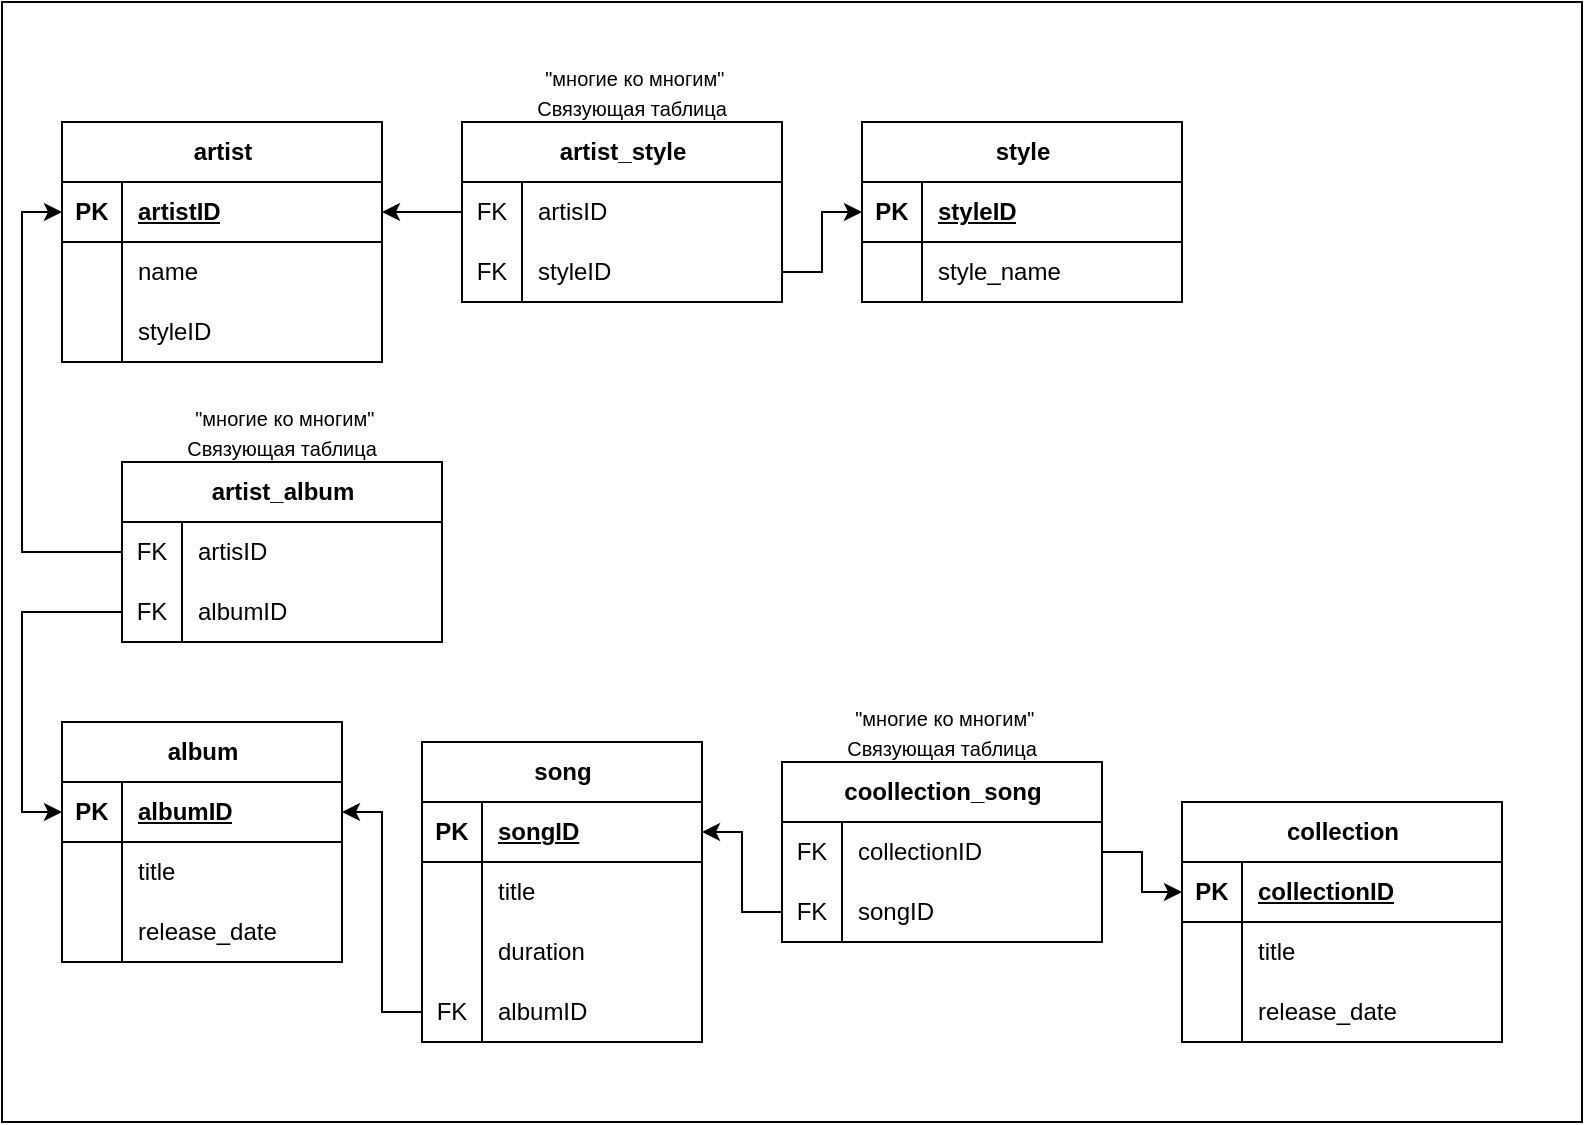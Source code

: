 <mxfile version="26.0.10">
  <diagram name="Страница — 1" id="JAW0897HmN7RLwxoVwrT">
    <mxGraphModel dx="1194" dy="678" grid="1" gridSize="10" guides="1" tooltips="1" connect="1" arrows="1" fold="1" page="1" pageScale="1" pageWidth="827" pageHeight="1169" math="0" shadow="0">
      <root>
        <mxCell id="0" />
        <mxCell id="1" parent="0" />
        <mxCell id="XMShbeSySkHBFc5uST0a-110" value="" style="rounded=0;whiteSpace=wrap;html=1;" parent="1" vertex="1">
          <mxGeometry x="10" y="20" width="790" height="560" as="geometry" />
        </mxCell>
        <mxCell id="XMShbeSySkHBFc5uST0a-1" value="album" style="shape=table;startSize=30;container=1;collapsible=1;childLayout=tableLayout;fixedRows=1;rowLines=0;fontStyle=1;align=center;resizeLast=1;html=1;" parent="1" vertex="1">
          <mxGeometry x="40" y="380" width="140" height="120" as="geometry" />
        </mxCell>
        <mxCell id="XMShbeSySkHBFc5uST0a-2" value="" style="shape=tableRow;horizontal=0;startSize=0;swimlaneHead=0;swimlaneBody=0;fillColor=none;collapsible=0;dropTarget=0;points=[[0,0.5],[1,0.5]];portConstraint=eastwest;top=0;left=0;right=0;bottom=1;" parent="XMShbeSySkHBFc5uST0a-1" vertex="1">
          <mxGeometry y="30" width="140" height="30" as="geometry" />
        </mxCell>
        <mxCell id="XMShbeSySkHBFc5uST0a-3" value="PK" style="shape=partialRectangle;connectable=0;fillColor=none;top=0;left=0;bottom=0;right=0;fontStyle=1;overflow=hidden;whiteSpace=wrap;html=1;" parent="XMShbeSySkHBFc5uST0a-2" vertex="1">
          <mxGeometry width="30" height="30" as="geometry">
            <mxRectangle width="30" height="30" as="alternateBounds" />
          </mxGeometry>
        </mxCell>
        <mxCell id="XMShbeSySkHBFc5uST0a-4" value="albumID" style="shape=partialRectangle;connectable=0;fillColor=none;top=0;left=0;bottom=0;right=0;align=left;spacingLeft=6;fontStyle=5;overflow=hidden;whiteSpace=wrap;html=1;" parent="XMShbeSySkHBFc5uST0a-2" vertex="1">
          <mxGeometry x="30" width="110" height="30" as="geometry">
            <mxRectangle width="110" height="30" as="alternateBounds" />
          </mxGeometry>
        </mxCell>
        <mxCell id="XMShbeSySkHBFc5uST0a-5" value="" style="shape=tableRow;horizontal=0;startSize=0;swimlaneHead=0;swimlaneBody=0;fillColor=none;collapsible=0;dropTarget=0;points=[[0,0.5],[1,0.5]];portConstraint=eastwest;top=0;left=0;right=0;bottom=0;" parent="XMShbeSySkHBFc5uST0a-1" vertex="1">
          <mxGeometry y="60" width="140" height="30" as="geometry" />
        </mxCell>
        <mxCell id="XMShbeSySkHBFc5uST0a-6" value="" style="shape=partialRectangle;connectable=0;fillColor=none;top=0;left=0;bottom=0;right=0;editable=1;overflow=hidden;whiteSpace=wrap;html=1;" parent="XMShbeSySkHBFc5uST0a-5" vertex="1">
          <mxGeometry width="30" height="30" as="geometry">
            <mxRectangle width="30" height="30" as="alternateBounds" />
          </mxGeometry>
        </mxCell>
        <mxCell id="XMShbeSySkHBFc5uST0a-7" value="title" style="shape=partialRectangle;connectable=0;fillColor=none;top=0;left=0;bottom=0;right=0;align=left;spacingLeft=6;overflow=hidden;whiteSpace=wrap;html=1;" parent="XMShbeSySkHBFc5uST0a-5" vertex="1">
          <mxGeometry x="30" width="110" height="30" as="geometry">
            <mxRectangle width="110" height="30" as="alternateBounds" />
          </mxGeometry>
        </mxCell>
        <mxCell id="XMShbeSySkHBFc5uST0a-8" value="" style="shape=tableRow;horizontal=0;startSize=0;swimlaneHead=0;swimlaneBody=0;fillColor=none;collapsible=0;dropTarget=0;points=[[0,0.5],[1,0.5]];portConstraint=eastwest;top=0;left=0;right=0;bottom=0;" parent="XMShbeSySkHBFc5uST0a-1" vertex="1">
          <mxGeometry y="90" width="140" height="30" as="geometry" />
        </mxCell>
        <mxCell id="XMShbeSySkHBFc5uST0a-9" value="" style="shape=partialRectangle;connectable=0;fillColor=none;top=0;left=0;bottom=0;right=0;editable=1;overflow=hidden;whiteSpace=wrap;html=1;" parent="XMShbeSySkHBFc5uST0a-8" vertex="1">
          <mxGeometry width="30" height="30" as="geometry">
            <mxRectangle width="30" height="30" as="alternateBounds" />
          </mxGeometry>
        </mxCell>
        <mxCell id="XMShbeSySkHBFc5uST0a-10" value="release_date" style="shape=partialRectangle;connectable=0;fillColor=none;top=0;left=0;bottom=0;right=0;align=left;spacingLeft=6;overflow=hidden;whiteSpace=wrap;html=1;" parent="XMShbeSySkHBFc5uST0a-8" vertex="1">
          <mxGeometry x="30" width="110" height="30" as="geometry">
            <mxRectangle width="110" height="30" as="alternateBounds" />
          </mxGeometry>
        </mxCell>
        <mxCell id="XMShbeSySkHBFc5uST0a-14" value="style" style="shape=table;startSize=30;container=1;collapsible=1;childLayout=tableLayout;fixedRows=1;rowLines=0;fontStyle=1;align=center;resizeLast=1;html=1;" parent="1" vertex="1">
          <mxGeometry x="440" y="80" width="160" height="90" as="geometry" />
        </mxCell>
        <mxCell id="XMShbeSySkHBFc5uST0a-15" value="" style="shape=tableRow;horizontal=0;startSize=0;swimlaneHead=0;swimlaneBody=0;fillColor=none;collapsible=0;dropTarget=0;points=[[0,0.5],[1,0.5]];portConstraint=eastwest;top=0;left=0;right=0;bottom=1;" parent="XMShbeSySkHBFc5uST0a-14" vertex="1">
          <mxGeometry y="30" width="160" height="30" as="geometry" />
        </mxCell>
        <mxCell id="XMShbeSySkHBFc5uST0a-16" value="PK" style="shape=partialRectangle;connectable=0;fillColor=none;top=0;left=0;bottom=0;right=0;fontStyle=1;overflow=hidden;whiteSpace=wrap;html=1;" parent="XMShbeSySkHBFc5uST0a-15" vertex="1">
          <mxGeometry width="30" height="30" as="geometry">
            <mxRectangle width="30" height="30" as="alternateBounds" />
          </mxGeometry>
        </mxCell>
        <mxCell id="XMShbeSySkHBFc5uST0a-17" value="styleID" style="shape=partialRectangle;connectable=0;fillColor=none;top=0;left=0;bottom=0;right=0;align=left;spacingLeft=6;fontStyle=5;overflow=hidden;whiteSpace=wrap;html=1;" parent="XMShbeSySkHBFc5uST0a-15" vertex="1">
          <mxGeometry x="30" width="130" height="30" as="geometry">
            <mxRectangle width="130" height="30" as="alternateBounds" />
          </mxGeometry>
        </mxCell>
        <mxCell id="XMShbeSySkHBFc5uST0a-18" value="" style="shape=tableRow;horizontal=0;startSize=0;swimlaneHead=0;swimlaneBody=0;fillColor=none;collapsible=0;dropTarget=0;points=[[0,0.5],[1,0.5]];portConstraint=eastwest;top=0;left=0;right=0;bottom=0;" parent="XMShbeSySkHBFc5uST0a-14" vertex="1">
          <mxGeometry y="60" width="160" height="30" as="geometry" />
        </mxCell>
        <mxCell id="XMShbeSySkHBFc5uST0a-19" value="" style="shape=partialRectangle;connectable=0;fillColor=none;top=0;left=0;bottom=0;right=0;editable=1;overflow=hidden;whiteSpace=wrap;html=1;" parent="XMShbeSySkHBFc5uST0a-18" vertex="1">
          <mxGeometry width="30" height="30" as="geometry">
            <mxRectangle width="30" height="30" as="alternateBounds" />
          </mxGeometry>
        </mxCell>
        <mxCell id="XMShbeSySkHBFc5uST0a-20" value="style_name" style="shape=partialRectangle;connectable=0;fillColor=none;top=0;left=0;bottom=0;right=0;align=left;spacingLeft=6;overflow=hidden;whiteSpace=wrap;html=1;" parent="XMShbeSySkHBFc5uST0a-18" vertex="1">
          <mxGeometry x="30" width="130" height="30" as="geometry">
            <mxRectangle width="130" height="30" as="alternateBounds" />
          </mxGeometry>
        </mxCell>
        <mxCell id="XMShbeSySkHBFc5uST0a-24" value="artist" style="shape=table;startSize=30;container=1;collapsible=1;childLayout=tableLayout;fixedRows=1;rowLines=0;fontStyle=1;align=center;resizeLast=1;html=1;" parent="1" vertex="1">
          <mxGeometry x="40" y="80" width="160" height="120" as="geometry" />
        </mxCell>
        <mxCell id="XMShbeSySkHBFc5uST0a-25" value="" style="shape=tableRow;horizontal=0;startSize=0;swimlaneHead=0;swimlaneBody=0;fillColor=none;collapsible=0;dropTarget=0;points=[[0,0.5],[1,0.5]];portConstraint=eastwest;top=0;left=0;right=0;bottom=1;" parent="XMShbeSySkHBFc5uST0a-24" vertex="1">
          <mxGeometry y="30" width="160" height="30" as="geometry" />
        </mxCell>
        <mxCell id="XMShbeSySkHBFc5uST0a-26" value="PK" style="shape=partialRectangle;connectable=0;fillColor=none;top=0;left=0;bottom=0;right=0;fontStyle=1;overflow=hidden;whiteSpace=wrap;html=1;" parent="XMShbeSySkHBFc5uST0a-25" vertex="1">
          <mxGeometry width="30" height="30" as="geometry">
            <mxRectangle width="30" height="30" as="alternateBounds" />
          </mxGeometry>
        </mxCell>
        <mxCell id="XMShbeSySkHBFc5uST0a-27" value="artistID" style="shape=partialRectangle;connectable=0;fillColor=none;top=0;left=0;bottom=0;right=0;align=left;spacingLeft=6;fontStyle=5;overflow=hidden;whiteSpace=wrap;html=1;" parent="XMShbeSySkHBFc5uST0a-25" vertex="1">
          <mxGeometry x="30" width="130" height="30" as="geometry">
            <mxRectangle width="130" height="30" as="alternateBounds" />
          </mxGeometry>
        </mxCell>
        <mxCell id="XMShbeSySkHBFc5uST0a-28" value="" style="shape=tableRow;horizontal=0;startSize=0;swimlaneHead=0;swimlaneBody=0;fillColor=none;collapsible=0;dropTarget=0;points=[[0,0.5],[1,0.5]];portConstraint=eastwest;top=0;left=0;right=0;bottom=0;" parent="XMShbeSySkHBFc5uST0a-24" vertex="1">
          <mxGeometry y="60" width="160" height="30" as="geometry" />
        </mxCell>
        <mxCell id="XMShbeSySkHBFc5uST0a-29" value="" style="shape=partialRectangle;connectable=0;fillColor=none;top=0;left=0;bottom=0;right=0;editable=1;overflow=hidden;whiteSpace=wrap;html=1;" parent="XMShbeSySkHBFc5uST0a-28" vertex="1">
          <mxGeometry width="30" height="30" as="geometry">
            <mxRectangle width="30" height="30" as="alternateBounds" />
          </mxGeometry>
        </mxCell>
        <mxCell id="XMShbeSySkHBFc5uST0a-30" value="name" style="shape=partialRectangle;connectable=0;fillColor=none;top=0;left=0;bottom=0;right=0;align=left;spacingLeft=6;overflow=hidden;whiteSpace=wrap;html=1;" parent="XMShbeSySkHBFc5uST0a-28" vertex="1">
          <mxGeometry x="30" width="130" height="30" as="geometry">
            <mxRectangle width="130" height="30" as="alternateBounds" />
          </mxGeometry>
        </mxCell>
        <mxCell id="XMShbeSySkHBFc5uST0a-31" value="" style="shape=tableRow;horizontal=0;startSize=0;swimlaneHead=0;swimlaneBody=0;fillColor=none;collapsible=0;dropTarget=0;points=[[0,0.5],[1,0.5]];portConstraint=eastwest;top=0;left=0;right=0;bottom=0;" parent="XMShbeSySkHBFc5uST0a-24" vertex="1">
          <mxGeometry y="90" width="160" height="30" as="geometry" />
        </mxCell>
        <mxCell id="XMShbeSySkHBFc5uST0a-32" value="" style="shape=partialRectangle;connectable=0;fillColor=none;top=0;left=0;bottom=0;right=0;editable=1;overflow=hidden;whiteSpace=wrap;html=1;" parent="XMShbeSySkHBFc5uST0a-31" vertex="1">
          <mxGeometry width="30" height="30" as="geometry">
            <mxRectangle width="30" height="30" as="alternateBounds" />
          </mxGeometry>
        </mxCell>
        <mxCell id="XMShbeSySkHBFc5uST0a-33" value="styleID" style="shape=partialRectangle;connectable=0;fillColor=none;top=0;left=0;bottom=0;right=0;align=left;spacingLeft=6;overflow=hidden;whiteSpace=wrap;html=1;" parent="XMShbeSySkHBFc5uST0a-31" vertex="1">
          <mxGeometry x="30" width="130" height="30" as="geometry">
            <mxRectangle width="130" height="30" as="alternateBounds" />
          </mxGeometry>
        </mxCell>
        <mxCell id="XMShbeSySkHBFc5uST0a-34" value="song" style="shape=table;startSize=30;container=1;collapsible=1;childLayout=tableLayout;fixedRows=1;rowLines=0;fontStyle=1;align=center;resizeLast=1;html=1;" parent="1" vertex="1">
          <mxGeometry x="220" y="390" width="140" height="150" as="geometry" />
        </mxCell>
        <mxCell id="XMShbeSySkHBFc5uST0a-35" value="" style="shape=tableRow;horizontal=0;startSize=0;swimlaneHead=0;swimlaneBody=0;fillColor=none;collapsible=0;dropTarget=0;points=[[0,0.5],[1,0.5]];portConstraint=eastwest;top=0;left=0;right=0;bottom=1;" parent="XMShbeSySkHBFc5uST0a-34" vertex="1">
          <mxGeometry y="30" width="140" height="30" as="geometry" />
        </mxCell>
        <mxCell id="XMShbeSySkHBFc5uST0a-36" value="PK" style="shape=partialRectangle;connectable=0;fillColor=none;top=0;left=0;bottom=0;right=0;fontStyle=1;overflow=hidden;whiteSpace=wrap;html=1;" parent="XMShbeSySkHBFc5uST0a-35" vertex="1">
          <mxGeometry width="30" height="30" as="geometry">
            <mxRectangle width="30" height="30" as="alternateBounds" />
          </mxGeometry>
        </mxCell>
        <mxCell id="XMShbeSySkHBFc5uST0a-37" value="songID" style="shape=partialRectangle;connectable=0;fillColor=none;top=0;left=0;bottom=0;right=0;align=left;spacingLeft=6;fontStyle=5;overflow=hidden;whiteSpace=wrap;html=1;" parent="XMShbeSySkHBFc5uST0a-35" vertex="1">
          <mxGeometry x="30" width="110" height="30" as="geometry">
            <mxRectangle width="110" height="30" as="alternateBounds" />
          </mxGeometry>
        </mxCell>
        <mxCell id="XMShbeSySkHBFc5uST0a-38" value="" style="shape=tableRow;horizontal=0;startSize=0;swimlaneHead=0;swimlaneBody=0;fillColor=none;collapsible=0;dropTarget=0;points=[[0,0.5],[1,0.5]];portConstraint=eastwest;top=0;left=0;right=0;bottom=0;" parent="XMShbeSySkHBFc5uST0a-34" vertex="1">
          <mxGeometry y="60" width="140" height="30" as="geometry" />
        </mxCell>
        <mxCell id="XMShbeSySkHBFc5uST0a-39" value="" style="shape=partialRectangle;connectable=0;fillColor=none;top=0;left=0;bottom=0;right=0;editable=1;overflow=hidden;whiteSpace=wrap;html=1;" parent="XMShbeSySkHBFc5uST0a-38" vertex="1">
          <mxGeometry width="30" height="30" as="geometry">
            <mxRectangle width="30" height="30" as="alternateBounds" />
          </mxGeometry>
        </mxCell>
        <mxCell id="XMShbeSySkHBFc5uST0a-40" value="title" style="shape=partialRectangle;connectable=0;fillColor=none;top=0;left=0;bottom=0;right=0;align=left;spacingLeft=6;overflow=hidden;whiteSpace=wrap;html=1;" parent="XMShbeSySkHBFc5uST0a-38" vertex="1">
          <mxGeometry x="30" width="110" height="30" as="geometry">
            <mxRectangle width="110" height="30" as="alternateBounds" />
          </mxGeometry>
        </mxCell>
        <mxCell id="XMShbeSySkHBFc5uST0a-41" value="" style="shape=tableRow;horizontal=0;startSize=0;swimlaneHead=0;swimlaneBody=0;fillColor=none;collapsible=0;dropTarget=0;points=[[0,0.5],[1,0.5]];portConstraint=eastwest;top=0;left=0;right=0;bottom=0;" parent="XMShbeSySkHBFc5uST0a-34" vertex="1">
          <mxGeometry y="90" width="140" height="30" as="geometry" />
        </mxCell>
        <mxCell id="XMShbeSySkHBFc5uST0a-42" value="" style="shape=partialRectangle;connectable=0;fillColor=none;top=0;left=0;bottom=0;right=0;editable=1;overflow=hidden;whiteSpace=wrap;html=1;" parent="XMShbeSySkHBFc5uST0a-41" vertex="1">
          <mxGeometry width="30" height="30" as="geometry">
            <mxRectangle width="30" height="30" as="alternateBounds" />
          </mxGeometry>
        </mxCell>
        <mxCell id="XMShbeSySkHBFc5uST0a-43" value="duration" style="shape=partialRectangle;connectable=0;fillColor=none;top=0;left=0;bottom=0;right=0;align=left;spacingLeft=6;overflow=hidden;whiteSpace=wrap;html=1;" parent="XMShbeSySkHBFc5uST0a-41" vertex="1">
          <mxGeometry x="30" width="110" height="30" as="geometry">
            <mxRectangle width="110" height="30" as="alternateBounds" />
          </mxGeometry>
        </mxCell>
        <mxCell id="XMShbeSySkHBFc5uST0a-52" style="shape=tableRow;horizontal=0;startSize=0;swimlaneHead=0;swimlaneBody=0;fillColor=none;collapsible=0;dropTarget=0;points=[[0,0.5],[1,0.5]];portConstraint=eastwest;top=0;left=0;right=0;bottom=0;" parent="XMShbeSySkHBFc5uST0a-34" vertex="1">
          <mxGeometry y="120" width="140" height="30" as="geometry" />
        </mxCell>
        <mxCell id="XMShbeSySkHBFc5uST0a-53" value="FK" style="shape=partialRectangle;connectable=0;fillColor=none;top=0;left=0;bottom=0;right=0;editable=1;overflow=hidden;whiteSpace=wrap;html=1;" parent="XMShbeSySkHBFc5uST0a-52" vertex="1">
          <mxGeometry width="30" height="30" as="geometry">
            <mxRectangle width="30" height="30" as="alternateBounds" />
          </mxGeometry>
        </mxCell>
        <mxCell id="XMShbeSySkHBFc5uST0a-54" value="albumID" style="shape=partialRectangle;connectable=0;fillColor=none;top=0;left=0;bottom=0;right=0;align=left;spacingLeft=6;overflow=hidden;whiteSpace=wrap;html=1;" parent="XMShbeSySkHBFc5uST0a-52" vertex="1">
          <mxGeometry x="30" width="110" height="30" as="geometry">
            <mxRectangle width="110" height="30" as="alternateBounds" />
          </mxGeometry>
        </mxCell>
        <mxCell id="XMShbeSySkHBFc5uST0a-56" value="collection" style="shape=table;startSize=30;container=1;collapsible=1;childLayout=tableLayout;fixedRows=1;rowLines=0;fontStyle=1;align=center;resizeLast=1;html=1;" parent="1" vertex="1">
          <mxGeometry x="600" y="420" width="160" height="120" as="geometry" />
        </mxCell>
        <mxCell id="XMShbeSySkHBFc5uST0a-57" value="" style="shape=tableRow;horizontal=0;startSize=0;swimlaneHead=0;swimlaneBody=0;fillColor=none;collapsible=0;dropTarget=0;points=[[0,0.5],[1,0.5]];portConstraint=eastwest;top=0;left=0;right=0;bottom=1;" parent="XMShbeSySkHBFc5uST0a-56" vertex="1">
          <mxGeometry y="30" width="160" height="30" as="geometry" />
        </mxCell>
        <mxCell id="XMShbeSySkHBFc5uST0a-58" value="PK" style="shape=partialRectangle;connectable=0;fillColor=none;top=0;left=0;bottom=0;right=0;fontStyle=1;overflow=hidden;whiteSpace=wrap;html=1;" parent="XMShbeSySkHBFc5uST0a-57" vertex="1">
          <mxGeometry width="30" height="30" as="geometry">
            <mxRectangle width="30" height="30" as="alternateBounds" />
          </mxGeometry>
        </mxCell>
        <mxCell id="XMShbeSySkHBFc5uST0a-59" value="collectionID" style="shape=partialRectangle;connectable=0;fillColor=none;top=0;left=0;bottom=0;right=0;align=left;spacingLeft=6;fontStyle=5;overflow=hidden;whiteSpace=wrap;html=1;" parent="XMShbeSySkHBFc5uST0a-57" vertex="1">
          <mxGeometry x="30" width="130" height="30" as="geometry">
            <mxRectangle width="130" height="30" as="alternateBounds" />
          </mxGeometry>
        </mxCell>
        <mxCell id="XMShbeSySkHBFc5uST0a-60" value="" style="shape=tableRow;horizontal=0;startSize=0;swimlaneHead=0;swimlaneBody=0;fillColor=none;collapsible=0;dropTarget=0;points=[[0,0.5],[1,0.5]];portConstraint=eastwest;top=0;left=0;right=0;bottom=0;" parent="XMShbeSySkHBFc5uST0a-56" vertex="1">
          <mxGeometry y="60" width="160" height="30" as="geometry" />
        </mxCell>
        <mxCell id="XMShbeSySkHBFc5uST0a-61" value="" style="shape=partialRectangle;connectable=0;fillColor=none;top=0;left=0;bottom=0;right=0;editable=1;overflow=hidden;whiteSpace=wrap;html=1;" parent="XMShbeSySkHBFc5uST0a-60" vertex="1">
          <mxGeometry width="30" height="30" as="geometry">
            <mxRectangle width="30" height="30" as="alternateBounds" />
          </mxGeometry>
        </mxCell>
        <mxCell id="XMShbeSySkHBFc5uST0a-62" value="title" style="shape=partialRectangle;connectable=0;fillColor=none;top=0;left=0;bottom=0;right=0;align=left;spacingLeft=6;overflow=hidden;whiteSpace=wrap;html=1;" parent="XMShbeSySkHBFc5uST0a-60" vertex="1">
          <mxGeometry x="30" width="130" height="30" as="geometry">
            <mxRectangle width="130" height="30" as="alternateBounds" />
          </mxGeometry>
        </mxCell>
        <mxCell id="XMShbeSySkHBFc5uST0a-63" style="shape=tableRow;horizontal=0;startSize=0;swimlaneHead=0;swimlaneBody=0;fillColor=none;collapsible=0;dropTarget=0;points=[[0,0.5],[1,0.5]];portConstraint=eastwest;top=0;left=0;right=0;bottom=0;" parent="XMShbeSySkHBFc5uST0a-56" vertex="1">
          <mxGeometry y="90" width="160" height="30" as="geometry" />
        </mxCell>
        <mxCell id="XMShbeSySkHBFc5uST0a-64" style="shape=partialRectangle;connectable=0;fillColor=none;top=0;left=0;bottom=0;right=0;editable=1;overflow=hidden;whiteSpace=wrap;html=1;" parent="XMShbeSySkHBFc5uST0a-63" vertex="1">
          <mxGeometry width="30" height="30" as="geometry">
            <mxRectangle width="30" height="30" as="alternateBounds" />
          </mxGeometry>
        </mxCell>
        <mxCell id="XMShbeSySkHBFc5uST0a-65" value="release_date" style="shape=partialRectangle;connectable=0;fillColor=none;top=0;left=0;bottom=0;right=0;align=left;spacingLeft=6;overflow=hidden;whiteSpace=wrap;html=1;" parent="XMShbeSySkHBFc5uST0a-63" vertex="1">
          <mxGeometry x="30" width="130" height="30" as="geometry">
            <mxRectangle width="130" height="30" as="alternateBounds" />
          </mxGeometry>
        </mxCell>
        <mxCell id="XMShbeSySkHBFc5uST0a-67" value="artist_style" style="shape=table;startSize=30;container=1;collapsible=1;childLayout=tableLayout;fixedRows=1;rowLines=0;fontStyle=1;align=center;resizeLast=1;html=1;" parent="1" vertex="1">
          <mxGeometry x="240" y="80" width="160" height="90" as="geometry" />
        </mxCell>
        <mxCell id="XMShbeSySkHBFc5uST0a-71" value="" style="shape=tableRow;horizontal=0;startSize=0;swimlaneHead=0;swimlaneBody=0;fillColor=none;collapsible=0;dropTarget=0;points=[[0,0.5],[1,0.5]];portConstraint=eastwest;top=0;left=0;right=0;bottom=0;" parent="XMShbeSySkHBFc5uST0a-67" vertex="1">
          <mxGeometry y="30" width="160" height="30" as="geometry" />
        </mxCell>
        <mxCell id="XMShbeSySkHBFc5uST0a-72" value="FK" style="shape=partialRectangle;connectable=0;fillColor=none;top=0;left=0;bottom=0;right=0;editable=1;overflow=hidden;whiteSpace=wrap;html=1;" parent="XMShbeSySkHBFc5uST0a-71" vertex="1">
          <mxGeometry width="30" height="30" as="geometry">
            <mxRectangle width="30" height="30" as="alternateBounds" />
          </mxGeometry>
        </mxCell>
        <mxCell id="XMShbeSySkHBFc5uST0a-73" value="artisID" style="shape=partialRectangle;connectable=0;fillColor=none;top=0;left=0;bottom=0;right=0;align=left;spacingLeft=6;overflow=hidden;whiteSpace=wrap;html=1;" parent="XMShbeSySkHBFc5uST0a-71" vertex="1">
          <mxGeometry x="30" width="130" height="30" as="geometry">
            <mxRectangle width="130" height="30" as="alternateBounds" />
          </mxGeometry>
        </mxCell>
        <mxCell id="XMShbeSySkHBFc5uST0a-74" style="shape=tableRow;horizontal=0;startSize=0;swimlaneHead=0;swimlaneBody=0;fillColor=none;collapsible=0;dropTarget=0;points=[[0,0.5],[1,0.5]];portConstraint=eastwest;top=0;left=0;right=0;bottom=0;" parent="XMShbeSySkHBFc5uST0a-67" vertex="1">
          <mxGeometry y="60" width="160" height="30" as="geometry" />
        </mxCell>
        <mxCell id="XMShbeSySkHBFc5uST0a-75" value="FK" style="shape=partialRectangle;connectable=0;fillColor=none;top=0;left=0;bottom=0;right=0;editable=1;overflow=hidden;whiteSpace=wrap;html=1;" parent="XMShbeSySkHBFc5uST0a-74" vertex="1">
          <mxGeometry width="30" height="30" as="geometry">
            <mxRectangle width="30" height="30" as="alternateBounds" />
          </mxGeometry>
        </mxCell>
        <mxCell id="XMShbeSySkHBFc5uST0a-76" value="styleID" style="shape=partialRectangle;connectable=0;fillColor=none;top=0;left=0;bottom=0;right=0;align=left;spacingLeft=6;overflow=hidden;whiteSpace=wrap;html=1;" parent="XMShbeSySkHBFc5uST0a-74" vertex="1">
          <mxGeometry x="30" width="130" height="30" as="geometry">
            <mxRectangle width="130" height="30" as="alternateBounds" />
          </mxGeometry>
        </mxCell>
        <mxCell id="XMShbeSySkHBFc5uST0a-77" value="&lt;font style=&quot;font-size: 10px;&quot;&gt;&amp;nbsp;&quot;многие ко многим&quot;&lt;/font&gt;&lt;div&gt;&lt;font style=&quot;font-size: 10px;&quot;&gt;Связующая таблица&lt;/font&gt;&lt;/div&gt;" style="text;html=1;align=center;verticalAlign=middle;whiteSpace=wrap;rounded=0;" parent="1" vertex="1">
          <mxGeometry x="220" y="50" width="210" height="30" as="geometry" />
        </mxCell>
        <mxCell id="XMShbeSySkHBFc5uST0a-78" style="edgeStyle=orthogonalEdgeStyle;rounded=0;orthogonalLoop=1;jettySize=auto;html=1;entryX=1;entryY=0.5;entryDx=0;entryDy=0;" parent="1" source="XMShbeSySkHBFc5uST0a-71" target="XMShbeSySkHBFc5uST0a-25" edge="1">
          <mxGeometry relative="1" as="geometry" />
        </mxCell>
        <mxCell id="XMShbeSySkHBFc5uST0a-79" style="edgeStyle=orthogonalEdgeStyle;rounded=0;orthogonalLoop=1;jettySize=auto;html=1;entryX=0;entryY=0.5;entryDx=0;entryDy=0;" parent="1" source="XMShbeSySkHBFc5uST0a-74" target="XMShbeSySkHBFc5uST0a-15" edge="1">
          <mxGeometry relative="1" as="geometry" />
        </mxCell>
        <mxCell id="XMShbeSySkHBFc5uST0a-80" value="artist_album" style="shape=table;startSize=30;container=1;collapsible=1;childLayout=tableLayout;fixedRows=1;rowLines=0;fontStyle=1;align=center;resizeLast=1;html=1;" parent="1" vertex="1">
          <mxGeometry x="70" y="250" width="160" height="90" as="geometry" />
        </mxCell>
        <mxCell id="XMShbeSySkHBFc5uST0a-81" value="" style="shape=tableRow;horizontal=0;startSize=0;swimlaneHead=0;swimlaneBody=0;fillColor=none;collapsible=0;dropTarget=0;points=[[0,0.5],[1,0.5]];portConstraint=eastwest;top=0;left=0;right=0;bottom=0;" parent="XMShbeSySkHBFc5uST0a-80" vertex="1">
          <mxGeometry y="30" width="160" height="30" as="geometry" />
        </mxCell>
        <mxCell id="XMShbeSySkHBFc5uST0a-82" value="FK" style="shape=partialRectangle;connectable=0;fillColor=none;top=0;left=0;bottom=0;right=0;editable=1;overflow=hidden;whiteSpace=wrap;html=1;" parent="XMShbeSySkHBFc5uST0a-81" vertex="1">
          <mxGeometry width="30" height="30" as="geometry">
            <mxRectangle width="30" height="30" as="alternateBounds" />
          </mxGeometry>
        </mxCell>
        <mxCell id="XMShbeSySkHBFc5uST0a-83" value="artisID" style="shape=partialRectangle;connectable=0;fillColor=none;top=0;left=0;bottom=0;right=0;align=left;spacingLeft=6;overflow=hidden;whiteSpace=wrap;html=1;" parent="XMShbeSySkHBFc5uST0a-81" vertex="1">
          <mxGeometry x="30" width="130" height="30" as="geometry">
            <mxRectangle width="130" height="30" as="alternateBounds" />
          </mxGeometry>
        </mxCell>
        <mxCell id="XMShbeSySkHBFc5uST0a-84" style="shape=tableRow;horizontal=0;startSize=0;swimlaneHead=0;swimlaneBody=0;fillColor=none;collapsible=0;dropTarget=0;points=[[0,0.5],[1,0.5]];portConstraint=eastwest;top=0;left=0;right=0;bottom=0;" parent="XMShbeSySkHBFc5uST0a-80" vertex="1">
          <mxGeometry y="60" width="160" height="30" as="geometry" />
        </mxCell>
        <mxCell id="XMShbeSySkHBFc5uST0a-85" value="FK" style="shape=partialRectangle;connectable=0;fillColor=none;top=0;left=0;bottom=0;right=0;editable=1;overflow=hidden;whiteSpace=wrap;html=1;" parent="XMShbeSySkHBFc5uST0a-84" vertex="1">
          <mxGeometry width="30" height="30" as="geometry">
            <mxRectangle width="30" height="30" as="alternateBounds" />
          </mxGeometry>
        </mxCell>
        <mxCell id="XMShbeSySkHBFc5uST0a-86" value="albumID" style="shape=partialRectangle;connectable=0;fillColor=none;top=0;left=0;bottom=0;right=0;align=left;spacingLeft=6;overflow=hidden;whiteSpace=wrap;html=1;" parent="XMShbeSySkHBFc5uST0a-84" vertex="1">
          <mxGeometry x="30" width="130" height="30" as="geometry">
            <mxRectangle width="130" height="30" as="alternateBounds" />
          </mxGeometry>
        </mxCell>
        <mxCell id="XMShbeSySkHBFc5uST0a-89" style="edgeStyle=orthogonalEdgeStyle;rounded=0;orthogonalLoop=1;jettySize=auto;html=1;entryX=0;entryY=0.5;entryDx=0;entryDy=0;" parent="1" source="XMShbeSySkHBFc5uST0a-81" target="XMShbeSySkHBFc5uST0a-25" edge="1">
          <mxGeometry relative="1" as="geometry" />
        </mxCell>
        <mxCell id="XMShbeSySkHBFc5uST0a-90" style="edgeStyle=orthogonalEdgeStyle;rounded=0;orthogonalLoop=1;jettySize=auto;html=1;entryX=0;entryY=0.5;entryDx=0;entryDy=0;" parent="1" source="XMShbeSySkHBFc5uST0a-84" target="XMShbeSySkHBFc5uST0a-2" edge="1">
          <mxGeometry relative="1" as="geometry" />
        </mxCell>
        <mxCell id="XMShbeSySkHBFc5uST0a-91" style="edgeStyle=orthogonalEdgeStyle;rounded=0;orthogonalLoop=1;jettySize=auto;html=1;entryX=1;entryY=0.5;entryDx=0;entryDy=0;" parent="1" source="XMShbeSySkHBFc5uST0a-52" target="XMShbeSySkHBFc5uST0a-2" edge="1">
          <mxGeometry relative="1" as="geometry" />
        </mxCell>
        <mxCell id="XMShbeSySkHBFc5uST0a-92" value="&lt;font style=&quot;font-size: 10px;&quot;&gt;&amp;nbsp;&quot;многие ко многим&quot;&lt;/font&gt;&lt;div&gt;&lt;font style=&quot;font-size: 10px;&quot;&gt;Связующая таблица&lt;/font&gt;&lt;/div&gt;" style="text;html=1;align=center;verticalAlign=middle;whiteSpace=wrap;rounded=0;" parent="1" vertex="1">
          <mxGeometry x="45" y="220" width="210" height="30" as="geometry" />
        </mxCell>
        <mxCell id="XMShbeSySkHBFc5uST0a-93" value="coollection_song" style="shape=table;startSize=30;container=1;collapsible=1;childLayout=tableLayout;fixedRows=1;rowLines=0;fontStyle=1;align=center;resizeLast=1;html=1;" parent="1" vertex="1">
          <mxGeometry x="400" y="400" width="160" height="90" as="geometry" />
        </mxCell>
        <mxCell id="XMShbeSySkHBFc5uST0a-94" value="" style="shape=tableRow;horizontal=0;startSize=0;swimlaneHead=0;swimlaneBody=0;fillColor=none;collapsible=0;dropTarget=0;points=[[0,0.5],[1,0.5]];portConstraint=eastwest;top=0;left=0;right=0;bottom=0;" parent="XMShbeSySkHBFc5uST0a-93" vertex="1">
          <mxGeometry y="30" width="160" height="30" as="geometry" />
        </mxCell>
        <mxCell id="XMShbeSySkHBFc5uST0a-95" value="FK" style="shape=partialRectangle;connectable=0;fillColor=none;top=0;left=0;bottom=0;right=0;editable=1;overflow=hidden;whiteSpace=wrap;html=1;" parent="XMShbeSySkHBFc5uST0a-94" vertex="1">
          <mxGeometry width="30" height="30" as="geometry">
            <mxRectangle width="30" height="30" as="alternateBounds" />
          </mxGeometry>
        </mxCell>
        <mxCell id="XMShbeSySkHBFc5uST0a-96" value="collectionID" style="shape=partialRectangle;connectable=0;fillColor=none;top=0;left=0;bottom=0;right=0;align=left;spacingLeft=6;overflow=hidden;whiteSpace=wrap;html=1;" parent="XMShbeSySkHBFc5uST0a-94" vertex="1">
          <mxGeometry x="30" width="130" height="30" as="geometry">
            <mxRectangle width="130" height="30" as="alternateBounds" />
          </mxGeometry>
        </mxCell>
        <mxCell id="XMShbeSySkHBFc5uST0a-97" style="shape=tableRow;horizontal=0;startSize=0;swimlaneHead=0;swimlaneBody=0;fillColor=none;collapsible=0;dropTarget=0;points=[[0,0.5],[1,0.5]];portConstraint=eastwest;top=0;left=0;right=0;bottom=0;" parent="XMShbeSySkHBFc5uST0a-93" vertex="1">
          <mxGeometry y="60" width="160" height="30" as="geometry" />
        </mxCell>
        <mxCell id="XMShbeSySkHBFc5uST0a-98" value="FK" style="shape=partialRectangle;connectable=0;fillColor=none;top=0;left=0;bottom=0;right=0;editable=1;overflow=hidden;whiteSpace=wrap;html=1;" parent="XMShbeSySkHBFc5uST0a-97" vertex="1">
          <mxGeometry width="30" height="30" as="geometry">
            <mxRectangle width="30" height="30" as="alternateBounds" />
          </mxGeometry>
        </mxCell>
        <mxCell id="XMShbeSySkHBFc5uST0a-99" value="songID" style="shape=partialRectangle;connectable=0;fillColor=none;top=0;left=0;bottom=0;right=0;align=left;spacingLeft=6;overflow=hidden;whiteSpace=wrap;html=1;" parent="XMShbeSySkHBFc5uST0a-97" vertex="1">
          <mxGeometry x="30" width="130" height="30" as="geometry">
            <mxRectangle width="130" height="30" as="alternateBounds" />
          </mxGeometry>
        </mxCell>
        <mxCell id="XMShbeSySkHBFc5uST0a-108" style="edgeStyle=orthogonalEdgeStyle;rounded=0;orthogonalLoop=1;jettySize=auto;html=1;entryX=1;entryY=0.5;entryDx=0;entryDy=0;" parent="1" source="XMShbeSySkHBFc5uST0a-97" target="XMShbeSySkHBFc5uST0a-35" edge="1">
          <mxGeometry relative="1" as="geometry" />
        </mxCell>
        <mxCell id="XMShbeSySkHBFc5uST0a-109" style="edgeStyle=orthogonalEdgeStyle;rounded=0;orthogonalLoop=1;jettySize=auto;html=1;entryX=0;entryY=0.5;entryDx=0;entryDy=0;" parent="1" source="XMShbeSySkHBFc5uST0a-94" target="XMShbeSySkHBFc5uST0a-57" edge="1">
          <mxGeometry relative="1" as="geometry" />
        </mxCell>
        <mxCell id="_SYZFvAJjUX2kg72pwLy-1" value="&lt;font style=&quot;font-size: 10px;&quot;&gt;&amp;nbsp;&quot;многие ко многим&quot;&lt;/font&gt;&lt;div&gt;&lt;font style=&quot;font-size: 10px;&quot;&gt;Связующая таблица&lt;/font&gt;&lt;/div&gt;" style="text;html=1;align=center;verticalAlign=middle;whiteSpace=wrap;rounded=0;" vertex="1" parent="1">
          <mxGeometry x="375" y="370" width="210" height="30" as="geometry" />
        </mxCell>
      </root>
    </mxGraphModel>
  </diagram>
</mxfile>
